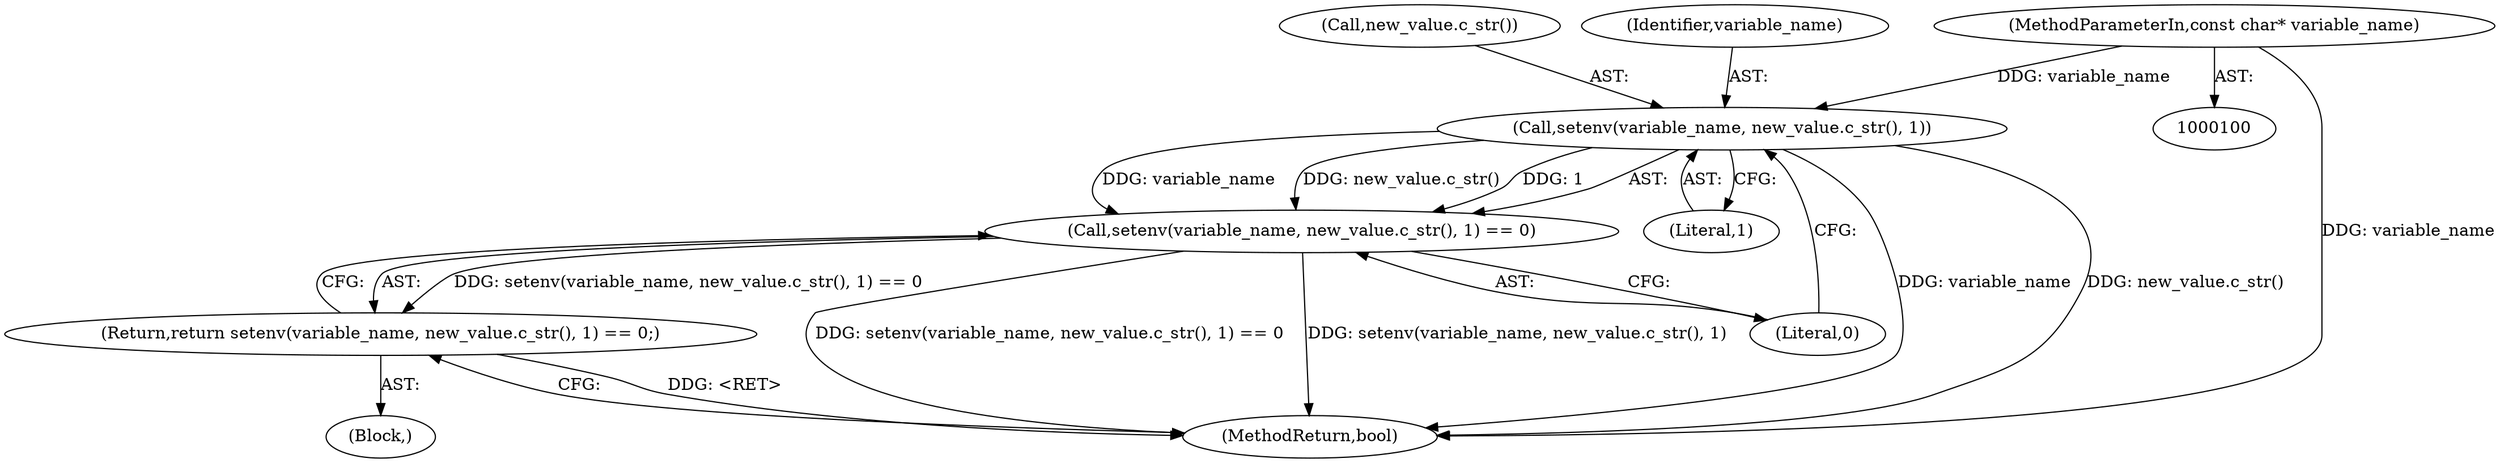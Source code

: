 digraph "1_Chrome_c10688623b331e0c72c502b718cff5016de61f85@API" {
"1000106" [label="(Call,setenv(variable_name, new_value.c_str(), 1))"];
"1000101" [label="(MethodParameterIn,const char* variable_name)"];
"1000105" [label="(Call,setenv(variable_name, new_value.c_str(), 1) == 0)"];
"1000104" [label="(Return,return setenv(variable_name, new_value.c_str(), 1) == 0;)"];
"1000108" [label="(Call,new_value.c_str())"];
"1000104" [label="(Return,return setenv(variable_name, new_value.c_str(), 1) == 0;)"];
"1000110" [label="(Literal,0)"];
"1000111" [label="(MethodReturn,bool)"];
"1000106" [label="(Call,setenv(variable_name, new_value.c_str(), 1))"];
"1000107" [label="(Identifier,variable_name)"];
"1000109" [label="(Literal,1)"];
"1000105" [label="(Call,setenv(variable_name, new_value.c_str(), 1) == 0)"];
"1000101" [label="(MethodParameterIn,const char* variable_name)"];
"1000103" [label="(Block,)"];
"1000106" -> "1000105"  [label="AST: "];
"1000106" -> "1000109"  [label="CFG: "];
"1000107" -> "1000106"  [label="AST: "];
"1000108" -> "1000106"  [label="AST: "];
"1000109" -> "1000106"  [label="AST: "];
"1000110" -> "1000106"  [label="CFG: "];
"1000106" -> "1000111"  [label="DDG: new_value.c_str()"];
"1000106" -> "1000111"  [label="DDG: variable_name"];
"1000106" -> "1000105"  [label="DDG: variable_name"];
"1000106" -> "1000105"  [label="DDG: new_value.c_str()"];
"1000106" -> "1000105"  [label="DDG: 1"];
"1000101" -> "1000106"  [label="DDG: variable_name"];
"1000101" -> "1000100"  [label="AST: "];
"1000101" -> "1000111"  [label="DDG: variable_name"];
"1000105" -> "1000104"  [label="AST: "];
"1000105" -> "1000110"  [label="CFG: "];
"1000110" -> "1000105"  [label="AST: "];
"1000104" -> "1000105"  [label="CFG: "];
"1000105" -> "1000111"  [label="DDG: setenv(variable_name, new_value.c_str(), 1) == 0"];
"1000105" -> "1000111"  [label="DDG: setenv(variable_name, new_value.c_str(), 1)"];
"1000105" -> "1000104"  [label="DDG: setenv(variable_name, new_value.c_str(), 1) == 0"];
"1000104" -> "1000103"  [label="AST: "];
"1000111" -> "1000104"  [label="CFG: "];
"1000104" -> "1000111"  [label="DDG: <RET>"];
}
